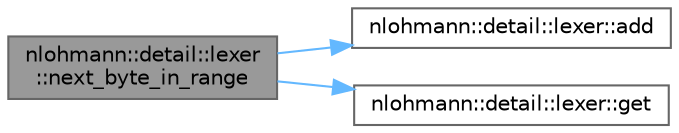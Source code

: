 digraph "nlohmann::detail::lexer::next_byte_in_range"
{
 // LATEX_PDF_SIZE
  bgcolor="transparent";
  edge [fontname=Helvetica,fontsize=10,labelfontname=Helvetica,labelfontsize=10];
  node [fontname=Helvetica,fontsize=10,shape=box,height=0.2,width=0.4];
  rankdir="LR";
  Node1 [label="nlohmann::detail::lexer\l::next_byte_in_range",height=0.2,width=0.4,color="gray40", fillcolor="grey60", style="filled", fontcolor="black",tooltip="check if the next byte(s) are inside a given range"];
  Node1 -> Node2 [color="steelblue1",style="solid"];
  Node2 [label="nlohmann::detail::lexer::add",height=0.2,width=0.4,color="grey40", fillcolor="white", style="filled",URL="$a01983.html#a36ffc3c33c3aea18291ead7a30fa7cc6",tooltip="add a character to token_buffer"];
  Node1 -> Node3 [color="steelblue1",style="solid"];
  Node3 [label="nlohmann::detail::lexer::get",height=0.2,width=0.4,color="grey40", fillcolor="white", style="filled",URL="$a01983.html#a9cd3e4cf04d19be521beb8868c1a2fc9",tooltip=" "];
}
